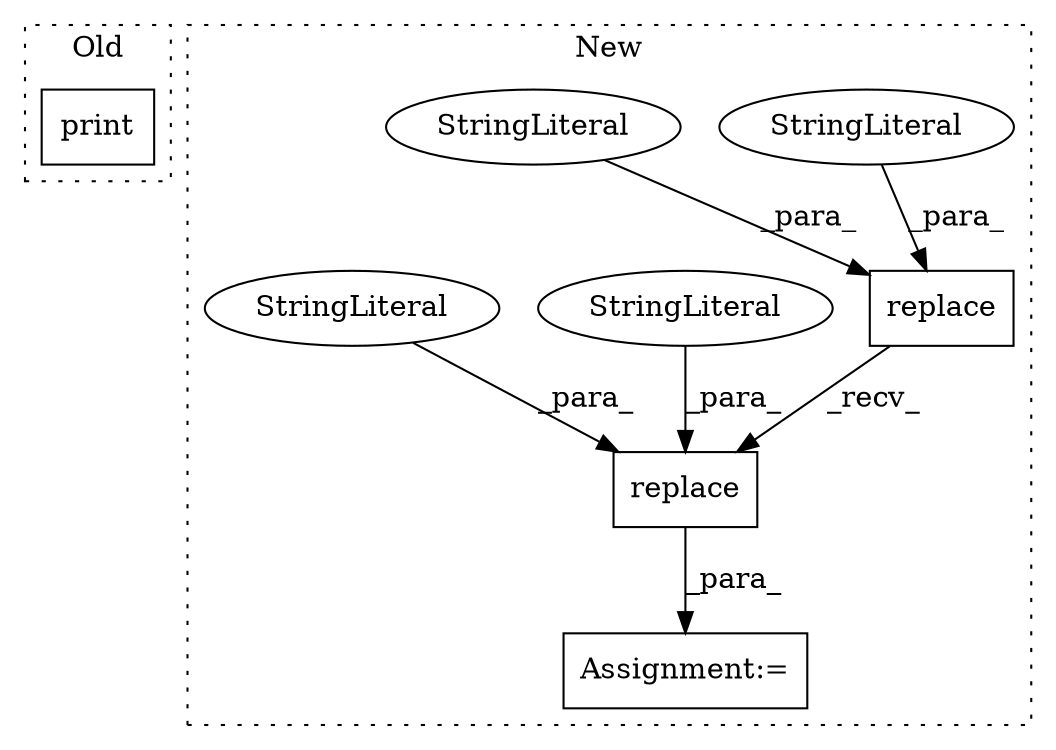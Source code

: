 digraph G {
subgraph cluster0 {
1 [label="print" a="32" s="4689" l="7" shape="box"];
label = "Old";
style="dotted";
}
subgraph cluster1 {
2 [label="replace" a="32" s="4811,4828" l="8,1" shape="box"];
3 [label="StringLiteral" a="45" s="4823" l="3" shape="ellipse"];
4 [label="Assignment:=" a="7" s="4797" l="1" shape="box"];
5 [label="StringLiteral" a="45" s="4819" l="3" shape="ellipse"];
6 [label="replace" a="32" s="4830,4846" l="8,1" shape="box"];
7 [label="StringLiteral" a="45" s="4842" l="2" shape="ellipse"];
8 [label="StringLiteral" a="45" s="4838" l="3" shape="ellipse"];
label = "New";
style="dotted";
}
2 -> 6 [label="_recv_"];
3 -> 2 [label="_para_"];
5 -> 2 [label="_para_"];
6 -> 4 [label="_para_"];
7 -> 6 [label="_para_"];
8 -> 6 [label="_para_"];
}
